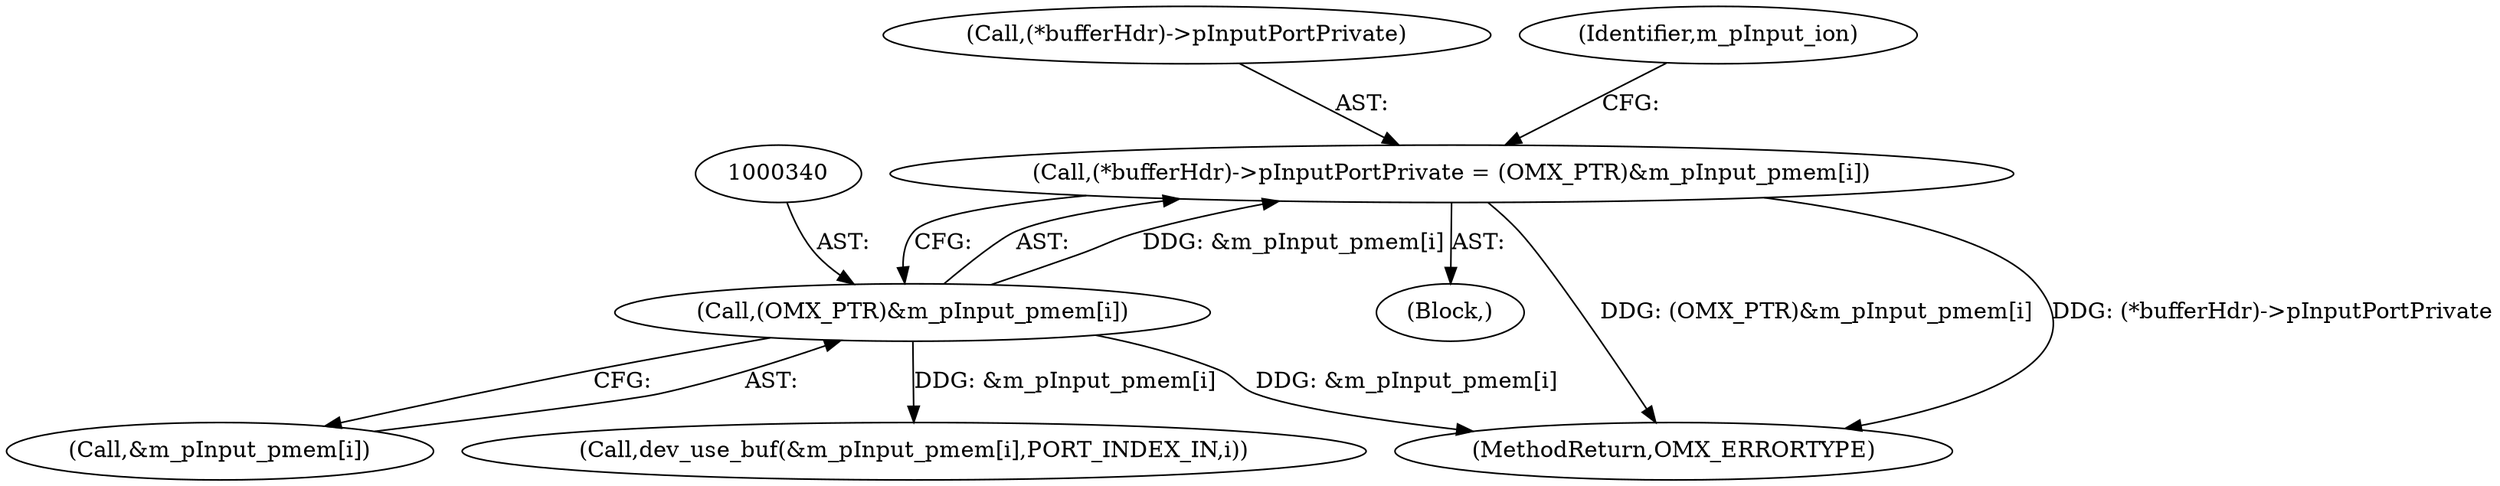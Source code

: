 digraph "0_Android_7558d03e6498e970b761aa44fff6b2c659202d95@pointer" {
"1000334" [label="(Call,(*bufferHdr)->pInputPortPrivate = (OMX_PTR)&m_pInput_pmem[i])"];
"1000339" [label="(Call,(OMX_PTR)&m_pInput_pmem[i])"];
"1000334" [label="(Call,(*bufferHdr)->pInputPortPrivate = (OMX_PTR)&m_pInput_pmem[i])"];
"1000335" [label="(Call,(*bufferHdr)->pInputPortPrivate)"];
"1000341" [label="(Call,&m_pInput_pmem[i])"];
"1000292" [label="(Block,)"];
"1000348" [label="(Identifier,m_pInput_ion)"];
"1000544" [label="(Call,dev_use_buf(&m_pInput_pmem[i],PORT_INDEX_IN,i))"];
"1000567" [label="(MethodReturn,OMX_ERRORTYPE)"];
"1000339" [label="(Call,(OMX_PTR)&m_pInput_pmem[i])"];
"1000334" -> "1000292"  [label="AST: "];
"1000334" -> "1000339"  [label="CFG: "];
"1000335" -> "1000334"  [label="AST: "];
"1000339" -> "1000334"  [label="AST: "];
"1000348" -> "1000334"  [label="CFG: "];
"1000334" -> "1000567"  [label="DDG: (OMX_PTR)&m_pInput_pmem[i]"];
"1000334" -> "1000567"  [label="DDG: (*bufferHdr)->pInputPortPrivate"];
"1000339" -> "1000334"  [label="DDG: &m_pInput_pmem[i]"];
"1000339" -> "1000341"  [label="CFG: "];
"1000340" -> "1000339"  [label="AST: "];
"1000341" -> "1000339"  [label="AST: "];
"1000339" -> "1000567"  [label="DDG: &m_pInput_pmem[i]"];
"1000339" -> "1000544"  [label="DDG: &m_pInput_pmem[i]"];
}
